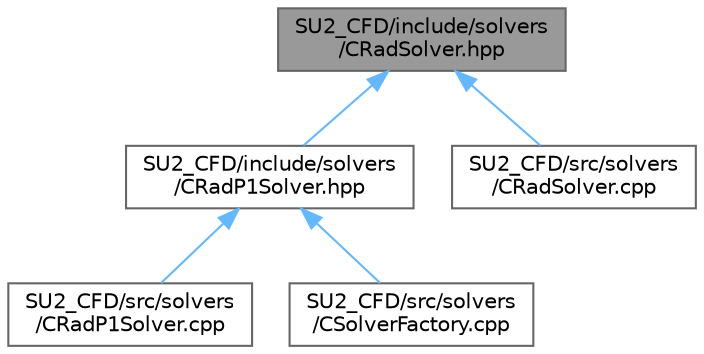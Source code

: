 digraph "SU2_CFD/include/solvers/CRadSolver.hpp"
{
 // LATEX_PDF_SIZE
  bgcolor="transparent";
  edge [fontname=Helvetica,fontsize=10,labelfontname=Helvetica,labelfontsize=10];
  node [fontname=Helvetica,fontsize=10,shape=box,height=0.2,width=0.4];
  Node1 [id="Node000001",label="SU2_CFD/include/solvers\l/CRadSolver.hpp",height=0.2,width=0.4,color="gray40", fillcolor="grey60", style="filled", fontcolor="black",tooltip="Declaration and inlines of the class to compute a generic radiation solver."];
  Node1 -> Node2 [id="edge1_Node000001_Node000002",dir="back",color="steelblue1",style="solid",tooltip=" "];
  Node2 [id="Node000002",label="SU2_CFD/include/solvers\l/CRadP1Solver.hpp",height=0.2,width=0.4,color="grey40", fillcolor="white", style="filled",URL="$CRadP1Solver_8hpp.html",tooltip="Declaration and inlines of the class to compute a P1 radiation problem."];
  Node2 -> Node3 [id="edge2_Node000002_Node000003",dir="back",color="steelblue1",style="solid",tooltip=" "];
  Node3 [id="Node000003",label="SU2_CFD/src/solvers\l/CRadP1Solver.cpp",height=0.2,width=0.4,color="grey40", fillcolor="white", style="filled",URL="$CRadP1Solver_8cpp.html",tooltip="Main subroutines for solving P1 radiation problems."];
  Node2 -> Node4 [id="edge3_Node000002_Node000004",dir="back",color="steelblue1",style="solid",tooltip=" "];
  Node4 [id="Node000004",label="SU2_CFD/src/solvers\l/CSolverFactory.cpp",height=0.2,width=0.4,color="grey40", fillcolor="white", style="filled",URL="$CSolverFactory_8cpp.html",tooltip="Main subroutines for CSolverFactoryclass."];
  Node1 -> Node5 [id="edge4_Node000001_Node000005",dir="back",color="steelblue1",style="solid",tooltip=" "];
  Node5 [id="Node000005",label="SU2_CFD/src/solvers\l/CRadSolver.cpp",height=0.2,width=0.4,color="grey40", fillcolor="white", style="filled",URL="$CRadSolver_8cpp.html",tooltip=" "];
}
